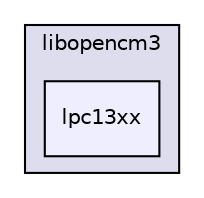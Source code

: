 digraph "/home/esdentem/projects/libopencm3/libopencm3-git/include/libopencm3/lpc13xx/" {
  compound=true
  node [ fontsize="10", fontname="Helvetica"];
  edge [ labelfontsize="10", labelfontname="Helvetica"];
  subgraph clusterdir_6a7820b97a7704ff85bcff20dea7ce23 {
    graph [ bgcolor="#ddddee", pencolor="black", label="libopencm3" fontname="Helvetica", fontsize="10", URL="dir_6a7820b97a7704ff85bcff20dea7ce23.html"]
  dir_78dacd6b61454eade97c89bae3564eb7 [shape=box, label="lpc13xx", style="filled", fillcolor="#eeeeff", pencolor="black", URL="dir_78dacd6b61454eade97c89bae3564eb7.html"];
  }
}
